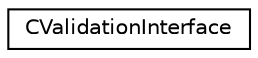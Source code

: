 digraph "Graphical Class Hierarchy"
{
  edge [fontname="Helvetica",fontsize="10",labelfontname="Helvetica",labelfontsize="10"];
  node [fontname="Helvetica",fontsize="10",shape=record];
  rankdir="LR";
  Node0 [label="CValidationInterface",height=0.2,width=0.4,color="black", fillcolor="white", style="filled",URL="$class_c_validation_interface.html"];
}
